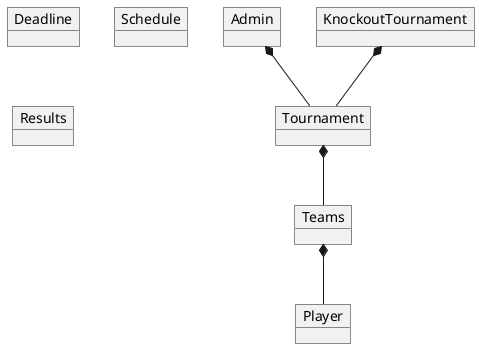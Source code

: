 @startuml
'https://plantuml.com/class-diagram
object Player
object Teams
object Tournament
object Deadline
object Admin
object Schedule
object Results
object KnockoutTournament


KnockoutTournament*--Tournament
Teams*--Player
Tournament*--Teams
Admin*--Tournament



@enduml